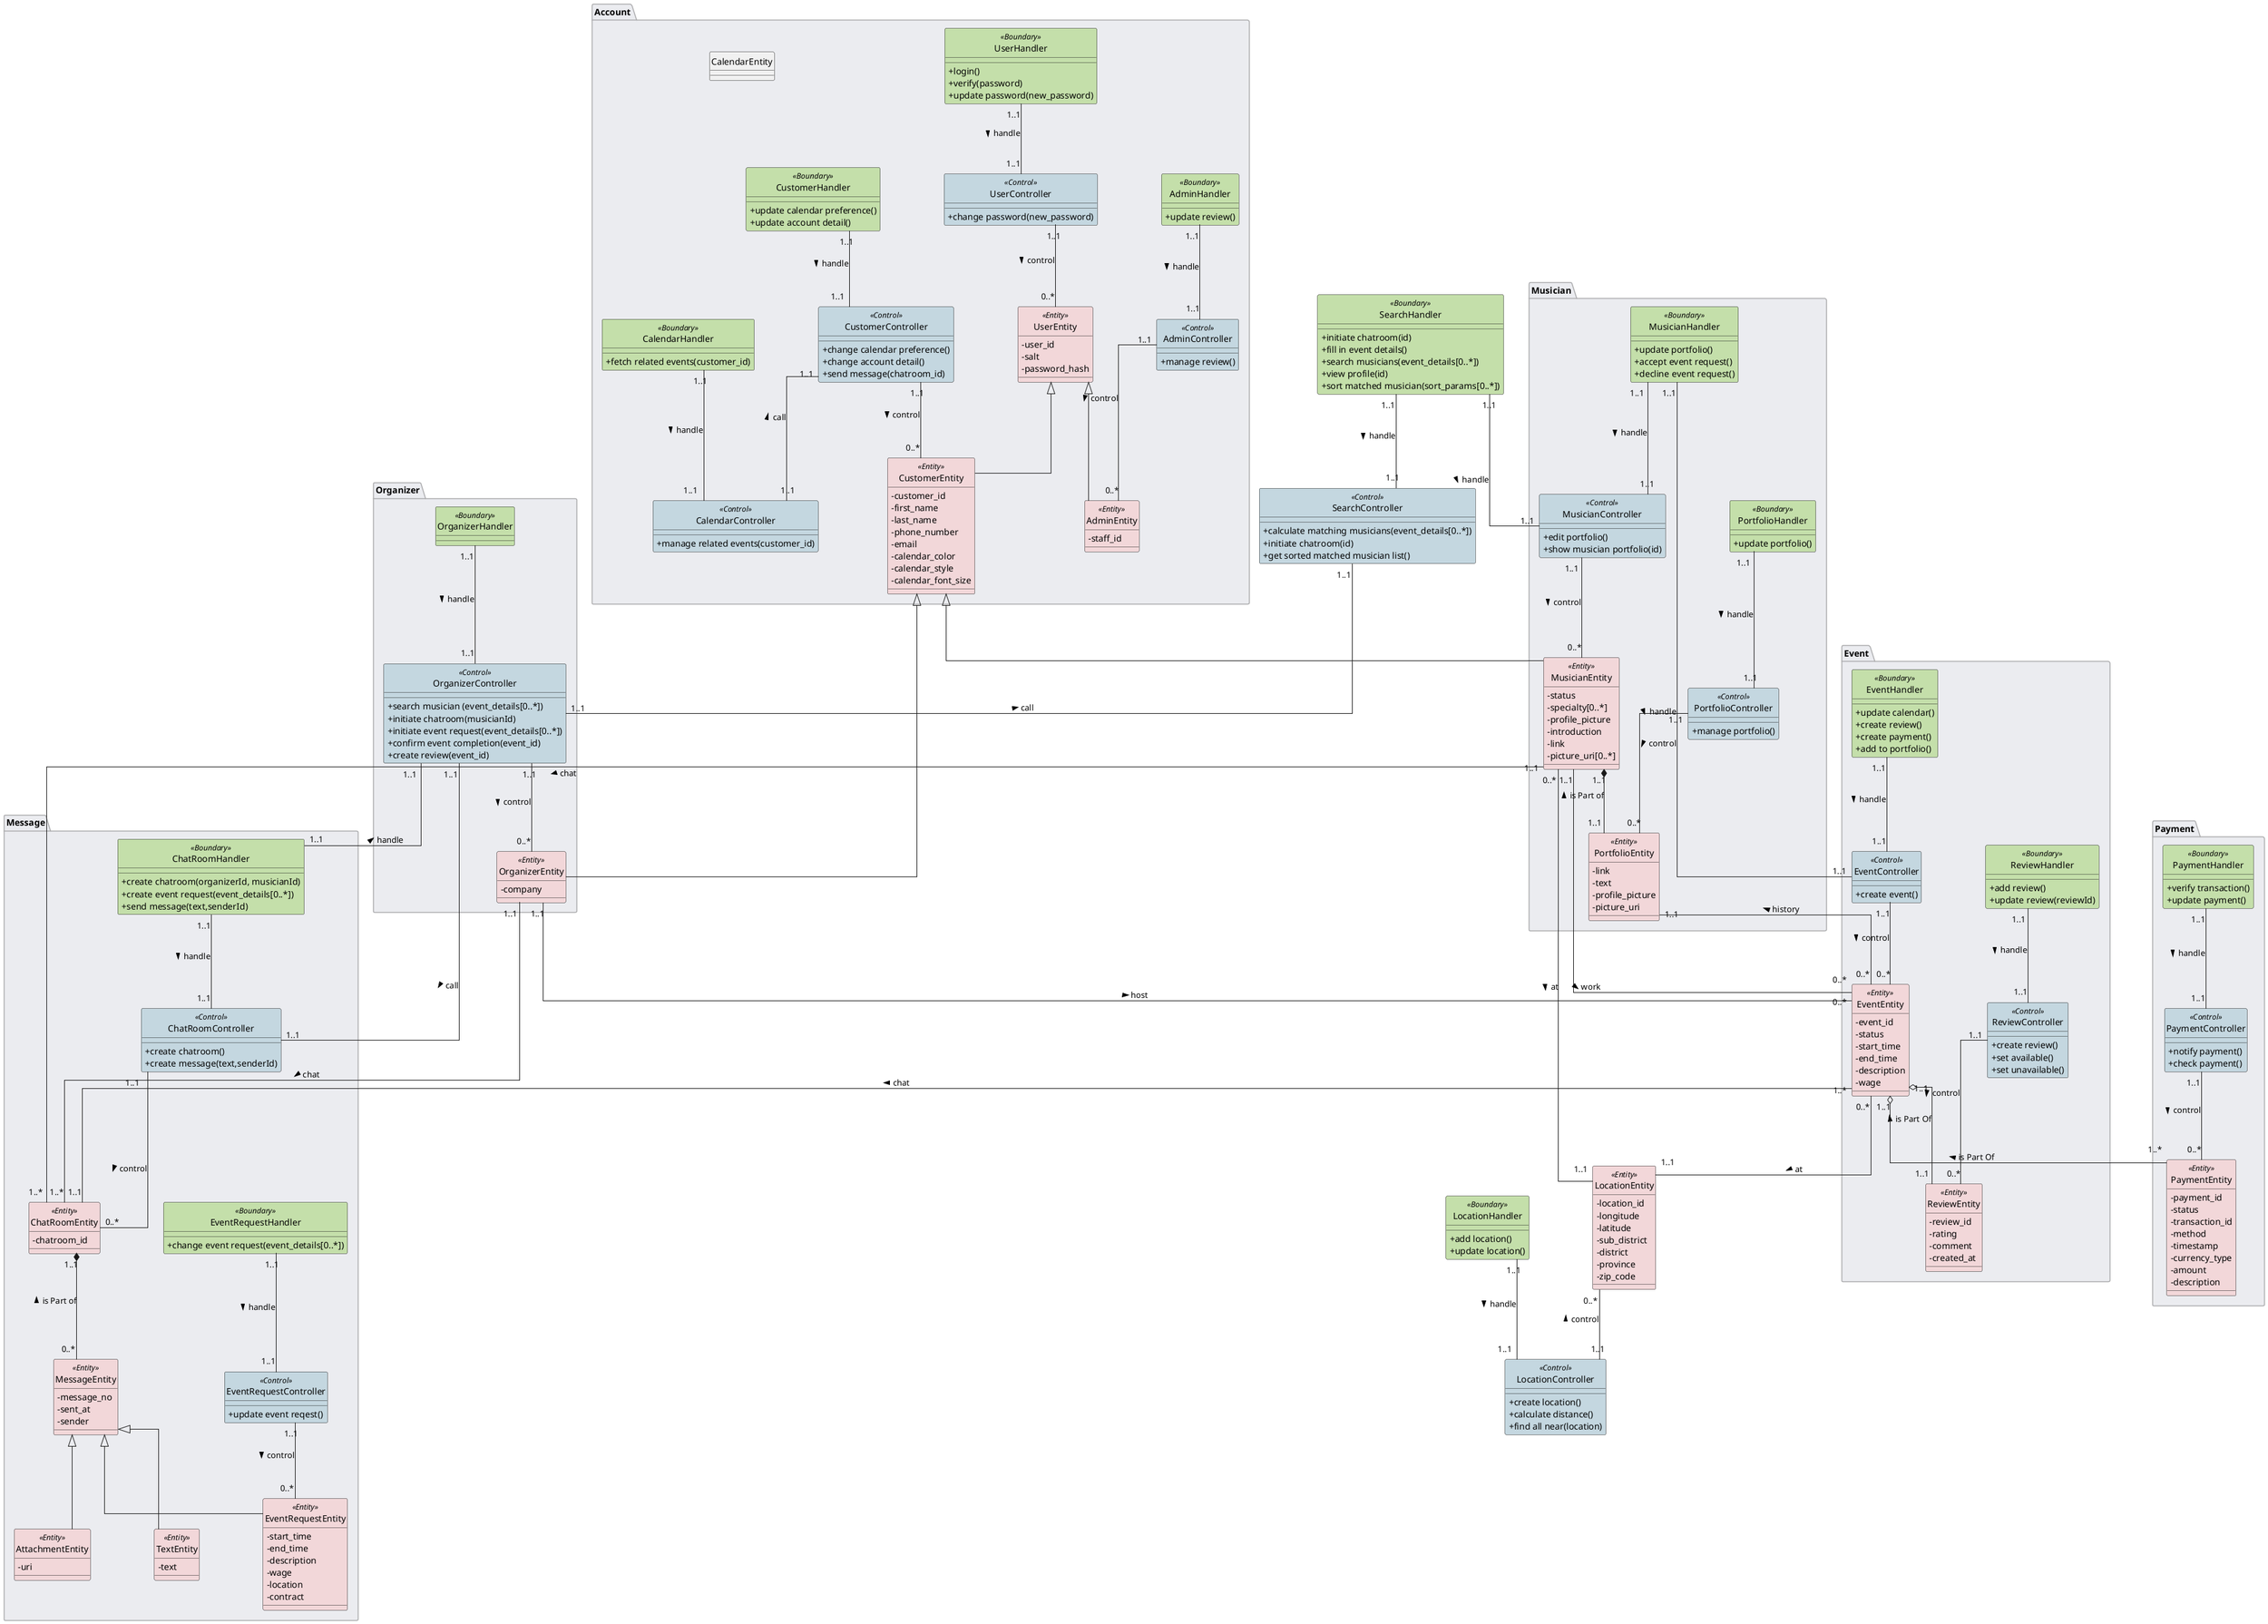 @startuml classDiagram

    ' use text-base attributes icon
    skinparam classAttributeIconSize 0
    ' hide class icon
    hide circle

    skinparam linetype ortho
    'skinparam linetype polyline

    skinparam nodesep 100
    skinparam ranksep 100

    'skinparam classBackgroundColor #d0b6eb
    'skinparam ClassFontSize 10


    'Set class background color based on type of class
    skinparam class {
        BackgroundColor<<Boundary>> #C4DFAA
        BackgroundColor<<Control>> #C4D7E0
        BackgroundColor<<Entity>> #F2D7D9
    }

    skinparam PackageBorderColor #ABABAD
    skinparam PackageBackgroundColor #EBECF0
    

    package Account {
        class UserHandler <<Boundary>> {
            +login()
            +verify(password)
            +update password(new_password)
        }

        class UserController <<Control>> {
            +change password(new_password)
        }

        class UserEntity <<Entity>> {
            -user_id
            -salt
            -password_hash
        }

        class AdminEntity <<Entity>> {
            -staff_id
        }

        class AdminController <<Control>> {
            +manage review()
        }

        class AdminHandler <<Boundary>> {
            +update review()
        }

        class CustomerEntity <<Entity>> {
            -customer_id
            -first_name
            -last_name
            -phone_number
            -email
            -calendar_color
            -calendar_style
            -calendar_font_size
        }

        class CustomerController <<Control>> {
            +change calendar preference()
            +change account detail()
            +send message(chatroom_id)
        }

        class CustomerHandler <<Boundary>> {
            +update calendar preference()
            +update account detail()
        }

        class CalendarEntity {

        }
    
        class CalendarController <<Control>> {
            +manage related events(customer_id)
        }

        class CalendarHandler <<Boundary>> {
            +fetch related events(customer_id)
        }
    }

    package Musician {
        class MusicianEntity <<Entity>> {
            -status
            -specialty[0..*]
            -profile_picture
            -introduction
            -link
            -picture_uri[0..*]
        }

        class MusicianController <<Control>> {
            +edit portfolio()
            +show musician portfolio(id)
        }  

        class MusicianHandler <<Boundary>> {
            +update portfolio()
            +accept event request()
            +decline event request()
        }

        'User "1..1" -- "1..1\t" Credential: authenticate <

        class PortfolioEntity <<Entity>> {
            -link
            -text
            -profile_picture
            -picture_uri
        }

        class PortfolioController <<Control>> {
            +manage portfolio()
        }

        class PortfolioHandler <<Boundary>> {
            +update portfolio()
        }
    }

    package Organizer {
        class OrganizerEntity <<Entity>> {
            -company
        }

        class OrganizerController <<Control>> {
            +search musician (event_details[0..*])
            +initiate chatroom(musicianId)
            +initiate event request(event_details[0..*])
            +confirm event completion(event_id)
            +create review(event_id)
        }

        class OrganizerHandler <<Boundary>> {
        }
    }

    package Event {
        class EventEntity <<Entity>> {
            -event_id
            -status
            -start_time
            -end_time
            -description
            -wage
        }    

        class EventController <<Control>> {
            +create event()
        }

        class EventHandler <<Boundary>> {
            +update calendar()
            +create review()
            +create payment()
            +add to portfolio()
        }

        class ReviewEntity <<Entity>> {
            -review_id
            -rating
            -comment
            -created_at
        }

        class ReviewController <<Control>> {
            +create review()
            +set available()
            +set unavailable()
        }

        class ReviewHandler <<Boundary>> {
            +add review()
            +update review(reviewId)
        }
    }

    class SearchController <<Control>> {
        +calculate matching musicians(event_details[0..*])
        +initiate chatroom(id)
        +get sorted matched musician list()
    }

    class SearchHandler <<Boundary>> {
        +initiate chatroom(id)
        +fill in event details()
        +search musicians(event_details[0..*])
        +view profile(id)
        +sort matched musician(sort_params[0..*])
    }

    class LocationEntity <<Entity>> {
        -location_id
        -longitude
        -latitude
        -sub_district
        -district
        -province
        -zip_code
    }

    class LocationController <<Control>> {
        +create location()
        +calculate distance()
        +find all near(location)
    }

    class LocationHandler <<Boundary>> {
        +add location()
        +update location()
    }
    

    package Payment {
        class PaymentEntity <<Entity>>{
            -payment_id
            -status
            -transaction_id
            -method
            -timestamp
            -currency_type
            -amount
            -description
            
        } 

        class PaymentController <<Control>> {
            +notify payment()
            +check payment()
        }

        class PaymentHandler <<Boundary>> {
            +verify transaction()
            +update payment()
        }
    }

    package Message {
        class MessageEntity <<Entity>> {
            -message_no
            -sent_at
            -sender
        }

        class AttachmentEntity <<Entity>> {
            -uri
        }

        class TextEntity <<Entity>> {
            -text
        }

        class EventRequestEntity <<Entity>> {
            -start_time
            -end_time
            -description
            -wage
            -location
            -contract
        }

        class EventRequestController <<Control>> {
            +update event reqest()
        }

        class EventRequestHandler <<Boundary>> {
            +change event request(event_details[0..*])
        }
    
        class ChatRoomEntity <<Entity>> {
            -chatroom_id
        } 
        
        class ChatRoomController <<Control>> {
            +create chatroom()
            +create message(text,senderId)
        }

        class ChatRoomHandler <<Boundary>> {
            +create chatroom(organizerId, musicianId)
            +create event request(event_details[0..*])
            +send message(text,senderId)
        }
    }



    'GENERALIZATION
    UserEntity <|-- CustomerEntity
    UserEntity <|-- AdminEntity
    CustomerEntity <|-- MusicianEntity
    CustomerEntity <|-- OrganizerEntity
    MessageEntity  <|-- AttachmentEntity
    MessageEntity  <|-- EventRequestEntity
    MessageEntity  <|-- TextEntity
    

    'ENTITY ENTITY 
    MusicianEntity "1..1" *-- "1..1" PortfolioEntity : is Part of <
    
    'Musician "1..1" -- "1..1" Location: live_at
    MusicianEntity "1..1" --- "0..*" EventEntity: work >
    PortfolioEntity "1..1" -- "0..*" EventEntity: history <

    EventEntity "0..*" -- "1..1" LocationEntity: at >
    MusicianEntity "0..*" -- "1..1" LocationEntity: at >
    OrganizerEntity "1..1" -- "0..*" EventEntity: host >

    EventEntity "1..1" o-- "1..1" ReviewEntity: is Part Of <
    EventEntity "1..1" o-- "1..*" PaymentEntity: is Part Of <


    ChatRoomEntity "1..1" *-- "0..*" MessageEntity: is Part of <
    EventEntity "1..*" -- "1..1 " ChatRoomEntity: chat >
    OrganizerEntity "1..1" --- "1..*" ChatRoomEntity: chat >
    MusicianEntity "1..1" -- "1..*" ChatRoomEntity: chat >

    'BOUNDARY - CONTROL
    UserHandler "1..1" -- "1..1" UserController: handle >
    AdminHandler "1..1" -- "1..1" AdminController: handle >
    CustomerHandler "1..1" -- "1..1" CustomerController: handle >
    MusicianHandler "1..1" -- "1..1" MusicianController: handle >
    OrganizerHandler "1..1" -- "1..1" OrganizerController: handle >
    EventHandler "1..1" -- "1..1" EventController: handle >
    PaymentHandler "1..1" -- "1..1" PaymentController: handle >
    ReviewHandler "1..1" -- "1..1" ReviewController: handle >
    EventRequestHandler "1..1" -- "1..1" EventRequestController: handle >
    SearchHandler "1..1" -- "1..1" SearchController: handle >
    LocationHandler "1..1" -- "1..1" LocationController: handle >
    ChatRoomHandler "1..1" -- "1..1" ChatRoomController: handle >
    CalendarHandler "1..1" -- "1..1" CalendarController: handle >
    PortfolioHandler "1..1" -- "1..1" PortfolioController: handle >

    SearchHandler "1..1" -- "1..1" MusicianController: handle >
    ChatRoomHandler "1..1" -- "1..1" OrganizerController: handle >
    MusicianHandler "1..1" -- "1..1" EventController: handle >

    'CONTROLL-ENTITY
    UserController "1..1" -- "0..*" UserEntity: control >
    AdminController "1..1" -- "0..*" AdminEntity: control >
    CustomerController "1..1" -- "0..*" CustomerEntity: control >
    OrganizerController "1..1" -- "0..*" OrganizerEntity: control >
    MusicianController "1..1" -- "0..*" MusicianEntity: control >
    EventController "1..1" -- "0..*" EventEntity: control >
    PaymentController "1..1" -- "0..*" PaymentEntity: control >
    ReviewController "1..1" -- "0..*" ReviewEntity: control >
    EventRequestController "1..1" -- "0..*" EventRequestEntity: control >
    'SearchController "1..1" -- "0..*" SearchEntity: control >
    LocationEntity "0..*" -- "1..1" LocationController: control <
    ChatRoomController "1..1" -- "0..*" ChatRoomEntity: control >
    'CalendarEntity "0..*" -- "1..1" CalendarController: control <
    PortfolioController "1..1" -- "0..*" PortfolioEntity: control >

    'CONTROL-CONTROL
    CustomerController "1..1" -- "1..1" CalendarController: call <
    SearchController "1..1" -- "1..1" OrganizerController: call <
    OrganizerController "1..1" -- "1..1" ChatRoomController: call >


@enduml